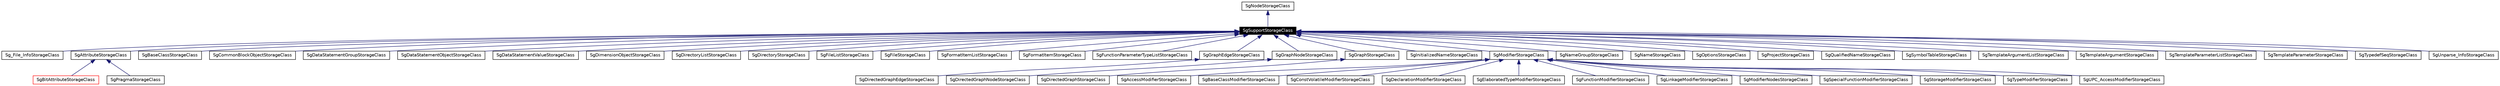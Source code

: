 digraph G
{
  edge [fontname="Helvetica",fontsize=10,labelfontname="Helvetica",labelfontsize=10];
  node [fontname="Helvetica",fontsize=10,shape=record];
  Node1 [label="SgSupportStorageClass",height=0.2,width=0.4,color="white", fillcolor="black", style="filled" fontcolor="white"];
  Node2 -> Node1 [dir=back,color="midnightblue",fontsize=10,style="solid",fontname="Helvetica"];
  Node2 [label="SgNodeStorageClass",height=0.2,width=0.4,color="black",URL="$classSgNodeStorageClass.html"];
  Node1 -> Node3 [dir=back,color="midnightblue",fontsize=10,style="solid",fontname="Helvetica"];
  Node3 [label="Sg_File_InfoStorageClass",height=0.2,width=0.4,color="black",URL="$classSg__File__InfoStorageClass.html"];
  Node1 -> Node4 [dir=back,color="midnightblue",fontsize=10,style="solid",fontname="Helvetica"];
  Node4 [label="SgAttributeStorageClass",height=0.2,width=0.4,color="black",URL="$classSgAttributeStorageClass.html"];
  Node4 -> Node5 [dir=back,color="midnightblue",fontsize=10,style="solid",fontname="Helvetica"];
  Node5 [label="SgBitAttributeStorageClass",height=0.2,width=0.4,color="red",URL="$classSgBitAttributeStorageClass.html"];
  Node4 -> Node6 [dir=back,color="midnightblue",fontsize=10,style="solid",fontname="Helvetica"];
  Node6 [label="SgPragmaStorageClass",height=0.2,width=0.4,color="black",URL="$classSgPragmaStorageClass.html"];
  Node1 -> Node7 [dir=back,color="midnightblue",fontsize=10,style="solid",fontname="Helvetica"];
  Node7 [label="SgBaseClassStorageClass",height=0.2,width=0.4,color="black",URL="$classSgBaseClassStorageClass.html"];
  Node1 -> Node8 [dir=back,color="midnightblue",fontsize=10,style="solid",fontname="Helvetica"];
  Node8 [label="SgCommonBlockObjectStorageClass",height=0.2,width=0.4,color="black",URL="$classSgCommonBlockObjectStorageClass.html"];
  Node1 -> Node9 [dir=back,color="midnightblue",fontsize=10,style="solid",fontname="Helvetica"];
  Node9 [label="SgDataStatementGroupStorageClass",height=0.2,width=0.4,color="black",URL="$classSgDataStatementGroupStorageClass.html"];
  Node1 -> Node10 [dir=back,color="midnightblue",fontsize=10,style="solid",fontname="Helvetica"];
  Node10 [label="SgDataStatementObjectStorageClass",height=0.2,width=0.4,color="black",URL="$classSgDataStatementObjectStorageClass.html"];
  Node1 -> Node11 [dir=back,color="midnightblue",fontsize=10,style="solid",fontname="Helvetica"];
  Node11 [label="SgDataStatementValueStorageClass",height=0.2,width=0.4,color="black",URL="$classSgDataStatementValueStorageClass.html"];
  Node1 -> Node12 [dir=back,color="midnightblue",fontsize=10,style="solid",fontname="Helvetica"];
  Node12 [label="SgDimensionObjectStorageClass",height=0.2,width=0.4,color="black",URL="$classSgDimensionObjectStorageClass.html"];
  Node1 -> Node13 [dir=back,color="midnightblue",fontsize=10,style="solid",fontname="Helvetica"];
  Node13 [label="SgDirectoryListStorageClass",height=0.2,width=0.4,color="black",URL="$classSgDirectoryListStorageClass.html"];
  Node1 -> Node14 [dir=back,color="midnightblue",fontsize=10,style="solid",fontname="Helvetica"];
  Node14 [label="SgDirectoryStorageClass",height=0.2,width=0.4,color="black",URL="$classSgDirectoryStorageClass.html"];
  Node1 -> Node15 [dir=back,color="midnightblue",fontsize=10,style="solid",fontname="Helvetica"];
  Node15 [label="SgFileListStorageClass",height=0.2,width=0.4,color="black",URL="$classSgFileListStorageClass.html"];
  Node1 -> Node16 [dir=back,color="midnightblue",fontsize=10,style="solid",fontname="Helvetica"];
  Node16 [label="SgFileStorageClass",height=0.2,width=0.4,color="black",URL="$classSgFileStorageClass.html"];
  Node1 -> Node17 [dir=back,color="midnightblue",fontsize=10,style="solid",fontname="Helvetica"];
  Node17 [label="SgFormatItemListStorageClass",height=0.2,width=0.4,color="black",URL="$classSgFormatItemListStorageClass.html"];
  Node1 -> Node18 [dir=back,color="midnightblue",fontsize=10,style="solid",fontname="Helvetica"];
  Node18 [label="SgFormatItemStorageClass",height=0.2,width=0.4,color="black",URL="$classSgFormatItemStorageClass.html"];
  Node1 -> Node19 [dir=back,color="midnightblue",fontsize=10,style="solid",fontname="Helvetica"];
  Node19 [label="SgFunctionParameterTypeListStorageClass",height=0.2,width=0.4,color="black",URL="$classSgFunctionParameterTypeListStorageClass.html"];
  Node1 -> Node20 [dir=back,color="midnightblue",fontsize=10,style="solid",fontname="Helvetica"];
  Node20 [label="SgGraphEdgeStorageClass",height=0.2,width=0.4,color="black",URL="$classSgGraphEdgeStorageClass.html"];
  Node20 -> Node21 [dir=back,color="midnightblue",fontsize=10,style="solid",fontname="Helvetica"];
  Node21 [label="SgDirectedGraphEdgeStorageClass",height=0.2,width=0.4,color="black",URL="$classSgDirectedGraphEdgeStorageClass.html"];
  Node1 -> Node22 [dir=back,color="midnightblue",fontsize=10,style="solid",fontname="Helvetica"];
  Node22 [label="SgGraphNodeStorageClass",height=0.2,width=0.4,color="black",URL="$classSgGraphNodeStorageClass.html"];
  Node22 -> Node23 [dir=back,color="midnightblue",fontsize=10,style="solid",fontname="Helvetica"];
  Node23 [label="SgDirectedGraphNodeStorageClass",height=0.2,width=0.4,color="black",URL="$classSgDirectedGraphNodeStorageClass.html"];
  Node1 -> Node24 [dir=back,color="midnightblue",fontsize=10,style="solid",fontname="Helvetica"];
  Node24 [label="SgGraphStorageClass",height=0.2,width=0.4,color="black",URL="$classSgGraphStorageClass.html"];
  Node24 -> Node25 [dir=back,color="midnightblue",fontsize=10,style="solid",fontname="Helvetica"];
  Node25 [label="SgDirectedGraphStorageClass",height=0.2,width=0.4,color="black",URL="$classSgDirectedGraphStorageClass.html"];
  Node1 -> Node26 [dir=back,color="midnightblue",fontsize=10,style="solid",fontname="Helvetica"];
  Node26 [label="SgInitializedNameStorageClass",height=0.2,width=0.4,color="black",URL="$classSgInitializedNameStorageClass.html"];
  Node1 -> Node27 [dir=back,color="midnightblue",fontsize=10,style="solid",fontname="Helvetica"];
  Node27 [label="SgModifierStorageClass",height=0.2,width=0.4,color="black",URL="$classSgModifierStorageClass.html"];
  Node27 -> Node28 [dir=back,color="midnightblue",fontsize=10,style="solid",fontname="Helvetica"];
  Node28 [label="SgAccessModifierStorageClass",height=0.2,width=0.4,color="black",URL="$classSgAccessModifierStorageClass.html"];
  Node27 -> Node29 [dir=back,color="midnightblue",fontsize=10,style="solid",fontname="Helvetica"];
  Node29 [label="SgBaseClassModifierStorageClass",height=0.2,width=0.4,color="black",URL="$classSgBaseClassModifierStorageClass.html"];
  Node27 -> Node30 [dir=back,color="midnightblue",fontsize=10,style="solid",fontname="Helvetica"];
  Node30 [label="SgConstVolatileModifierStorageClass",height=0.2,width=0.4,color="black",URL="$classSgConstVolatileModifierStorageClass.html"];
  Node27 -> Node31 [dir=back,color="midnightblue",fontsize=10,style="solid",fontname="Helvetica"];
  Node31 [label="SgDeclarationModifierStorageClass",height=0.2,width=0.4,color="black",URL="$classSgDeclarationModifierStorageClass.html"];
  Node27 -> Node32 [dir=back,color="midnightblue",fontsize=10,style="solid",fontname="Helvetica"];
  Node32 [label="SgElaboratedTypeModifierStorageClass",height=0.2,width=0.4,color="black",URL="$classSgElaboratedTypeModifierStorageClass.html"];
  Node27 -> Node33 [dir=back,color="midnightblue",fontsize=10,style="solid",fontname="Helvetica"];
  Node33 [label="SgFunctionModifierStorageClass",height=0.2,width=0.4,color="black",URL="$classSgFunctionModifierStorageClass.html"];
  Node27 -> Node34 [dir=back,color="midnightblue",fontsize=10,style="solid",fontname="Helvetica"];
  Node34 [label="SgLinkageModifierStorageClass",height=0.2,width=0.4,color="black",URL="$classSgLinkageModifierStorageClass.html"];
  Node27 -> Node35 [dir=back,color="midnightblue",fontsize=10,style="solid",fontname="Helvetica"];
  Node35 [label="SgModifierNodesStorageClass",height=0.2,width=0.4,color="black",URL="$classSgModifierNodesStorageClass.html"];
  Node27 -> Node36 [dir=back,color="midnightblue",fontsize=10,style="solid",fontname="Helvetica"];
  Node36 [label="SgSpecialFunctionModifierStorageClass",height=0.2,width=0.4,color="black",URL="$classSgSpecialFunctionModifierStorageClass.html"];
  Node27 -> Node37 [dir=back,color="midnightblue",fontsize=10,style="solid",fontname="Helvetica"];
  Node37 [label="SgStorageModifierStorageClass",height=0.2,width=0.4,color="black",URL="$classSgStorageModifierStorageClass.html"];
  Node27 -> Node38 [dir=back,color="midnightblue",fontsize=10,style="solid",fontname="Helvetica"];
  Node38 [label="SgTypeModifierStorageClass",height=0.2,width=0.4,color="black",URL="$classSgTypeModifierStorageClass.html"];
  Node27 -> Node39 [dir=back,color="midnightblue",fontsize=10,style="solid",fontname="Helvetica"];
  Node39 [label="SgUPC_AccessModifierStorageClass",height=0.2,width=0.4,color="black",URL="$classSgUPC__AccessModifierStorageClass.html"];
  Node1 -> Node40 [dir=back,color="midnightblue",fontsize=10,style="solid",fontname="Helvetica"];
  Node40 [label="SgNameGroupStorageClass",height=0.2,width=0.4,color="black",URL="$classSgNameGroupStorageClass.html"];
  Node1 -> Node41 [dir=back,color="midnightblue",fontsize=10,style="solid",fontname="Helvetica"];
  Node41 [label="SgNameStorageClass",height=0.2,width=0.4,color="black",URL="$classSgNameStorageClass.html"];
  Node1 -> Node42 [dir=back,color="midnightblue",fontsize=10,style="solid",fontname="Helvetica"];
  Node42 [label="SgOptionsStorageClass",height=0.2,width=0.4,color="black",URL="$classSgOptionsStorageClass.html"];
  Node1 -> Node43 [dir=back,color="midnightblue",fontsize=10,style="solid",fontname="Helvetica"];
  Node43 [label="SgProjectStorageClass",height=0.2,width=0.4,color="black",URL="$classSgProjectStorageClass.html"];
  Node1 -> Node44 [dir=back,color="midnightblue",fontsize=10,style="solid",fontname="Helvetica"];
  Node44 [label="SgQualifiedNameStorageClass",height=0.2,width=0.4,color="black",URL="$classSgQualifiedNameStorageClass.html"];
  Node1 -> Node45 [dir=back,color="midnightblue",fontsize=10,style="solid",fontname="Helvetica"];
  Node45 [label="SgSymbolTableStorageClass",height=0.2,width=0.4,color="black",URL="$classSgSymbolTableStorageClass.html"];
  Node1 -> Node46 [dir=back,color="midnightblue",fontsize=10,style="solid",fontname="Helvetica"];
  Node46 [label="SgTemplateArgumentListStorageClass",height=0.2,width=0.4,color="black",URL="$classSgTemplateArgumentListStorageClass.html"];
  Node1 -> Node47 [dir=back,color="midnightblue",fontsize=10,style="solid",fontname="Helvetica"];
  Node47 [label="SgTemplateArgumentStorageClass",height=0.2,width=0.4,color="black",URL="$classSgTemplateArgumentStorageClass.html"];
  Node1 -> Node48 [dir=back,color="midnightblue",fontsize=10,style="solid",fontname="Helvetica"];
  Node48 [label="SgTemplateParameterListStorageClass",height=0.2,width=0.4,color="black",URL="$classSgTemplateParameterListStorageClass.html"];
  Node1 -> Node49 [dir=back,color="midnightblue",fontsize=10,style="solid",fontname="Helvetica"];
  Node49 [label="SgTemplateParameterStorageClass",height=0.2,width=0.4,color="black",URL="$classSgTemplateParameterStorageClass.html"];
  Node1 -> Node50 [dir=back,color="midnightblue",fontsize=10,style="solid",fontname="Helvetica"];
  Node50 [label="SgTypedefSeqStorageClass",height=0.2,width=0.4,color="black",URL="$classSgTypedefSeqStorageClass.html"];
  Node1 -> Node51 [dir=back,color="midnightblue",fontsize=10,style="solid",fontname="Helvetica"];
  Node51 [label="SgUnparse_InfoStorageClass",height=0.2,width=0.4,color="black",URL="$classSgUnparse__InfoStorageClass.html"];
}
